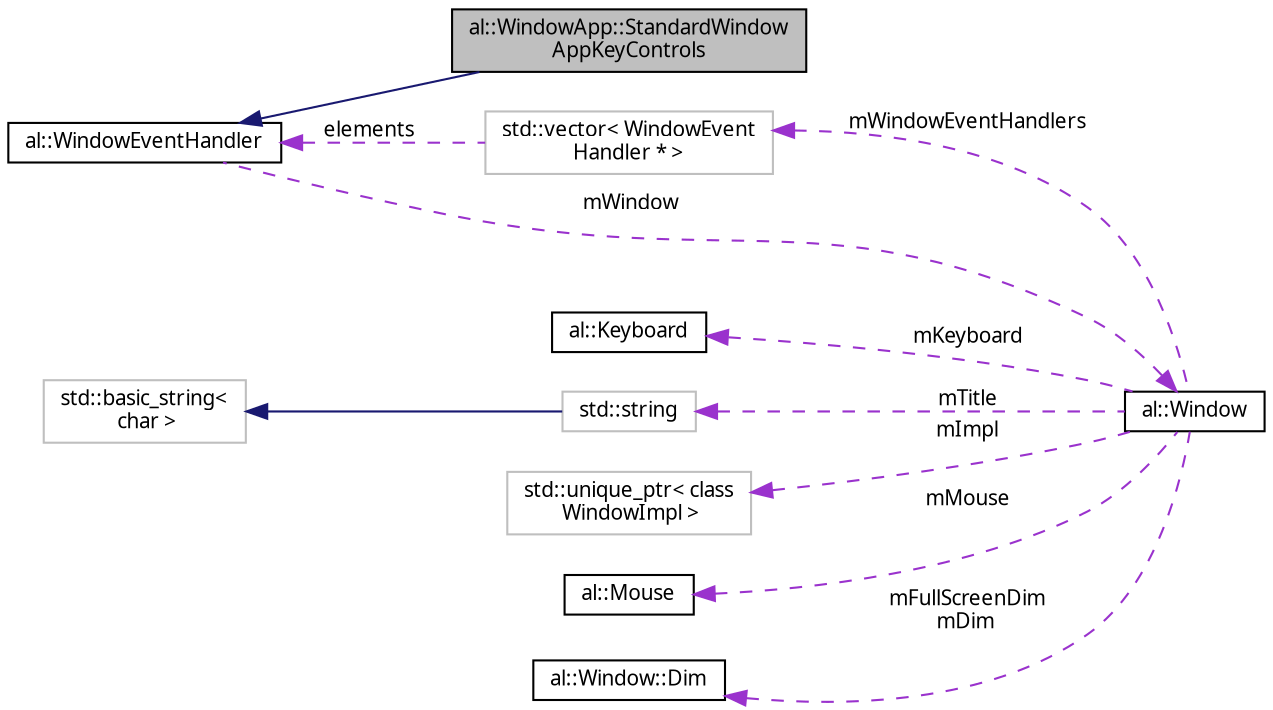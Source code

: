 digraph "al::WindowApp::StandardWindowAppKeyControls"
{
 // LATEX_PDF_SIZE
  bgcolor="transparent";
  edge [fontname="FreeSans.ttf",fontsize="10",labelfontname="FreeSans.ttf",labelfontsize="10"];
  node [fontname="FreeSans.ttf",fontsize="10",shape=record];
  rankdir="LR";
  Node1 [label="al::WindowApp::StandardWindow\lAppKeyControls",height=0.2,width=0.4,color="black", fillcolor="grey75", style="filled", fontcolor="black",tooltip=" "];
  Node2 -> Node1 [dir="back",color="midnightblue",fontsize="10",style="solid",fontname="FreeSans.ttf"];
  Node2 [label="al::WindowEventHandler",height=0.2,width=0.4,color="black",URL="$classal_1_1_window_event_handler.html",tooltip="Controller for handling input and window events."];
  Node3 -> Node2 [dir="back",color="darkorchid3",fontsize="10",style="dashed",label=" mWindow" ,fontname="FreeSans.ttf"];
  Node3 [label="al::Window",height=0.2,width=0.4,color="black",URL="$classal_1_1_window.html",tooltip="Window with OpenGL context."];
  Node4 -> Node3 [dir="back",color="darkorchid3",fontsize="10",style="dashed",label=" mKeyboard" ,fontname="FreeSans.ttf"];
  Node4 [label="al::Keyboard",height=0.2,width=0.4,color="black",URL="$classal_1_1_keyboard.html",tooltip=" "];
  Node5 -> Node3 [dir="back",color="darkorchid3",fontsize="10",style="dashed",label=" mTitle" ,fontname="FreeSans.ttf"];
  Node5 [label="std::string",height=0.2,width=0.4,color="grey75",tooltip="STL class."];
  Node6 -> Node5 [dir="back",color="midnightblue",fontsize="10",style="solid",fontname="FreeSans.ttf"];
  Node6 [label="std::basic_string\<\l char \>",height=0.2,width=0.4,color="grey75",tooltip="STL class."];
  Node7 -> Node3 [dir="back",color="darkorchid3",fontsize="10",style="dashed",label=" mWindowEventHandlers" ,fontname="FreeSans.ttf"];
  Node7 [label="std::vector\< WindowEvent\lHandler * \>",height=0.2,width=0.4,color="grey75",tooltip=" "];
  Node2 -> Node7 [dir="back",color="darkorchid3",fontsize="10",style="dashed",label=" elements" ,fontname="FreeSans.ttf"];
  Node8 -> Node3 [dir="back",color="darkorchid3",fontsize="10",style="dashed",label=" mImpl" ,fontname="FreeSans.ttf"];
  Node8 [label="std::unique_ptr\< class\l WindowImpl \>",height=0.2,width=0.4,color="grey75",tooltip=" "];
  Node9 -> Node3 [dir="back",color="darkorchid3",fontsize="10",style="dashed",label=" mMouse" ,fontname="FreeSans.ttf"];
  Node9 [label="al::Mouse",height=0.2,width=0.4,color="black",URL="$classal_1_1_mouse.html",tooltip=" "];
  Node10 -> Node3 [dir="back",color="darkorchid3",fontsize="10",style="dashed",label=" mFullScreenDim\nmDim" ,fontname="FreeSans.ttf"];
  Node10 [label="al::Window::Dim",height=0.2,width=0.4,color="black",URL="$structal_1_1_window_1_1_dim.html",tooltip="Window pixel dimensions."];
}
